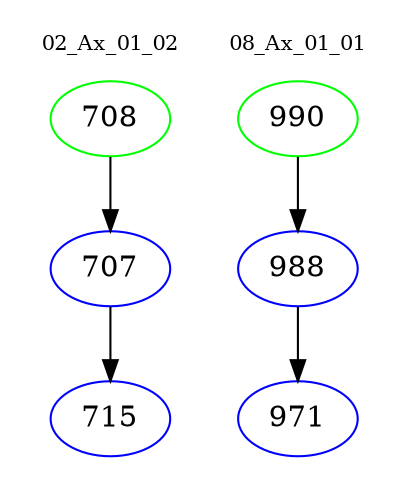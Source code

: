 digraph{
subgraph cluster_0 {
color = white
label = "02_Ax_01_02";
fontsize=10;
T0_708 [label="708", color="green"]
T0_708 -> T0_707 [color="black"]
T0_707 [label="707", color="blue"]
T0_707 -> T0_715 [color="black"]
T0_715 [label="715", color="blue"]
}
subgraph cluster_1 {
color = white
label = "08_Ax_01_01";
fontsize=10;
T1_990 [label="990", color="green"]
T1_990 -> T1_988 [color="black"]
T1_988 [label="988", color="blue"]
T1_988 -> T1_971 [color="black"]
T1_971 [label="971", color="blue"]
}
}
